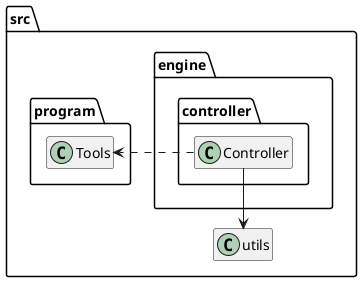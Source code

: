 @startuml

!startsub INTERNAL
package src.engine.controller {
    class src.engine.controller.Controller
}
!endsub

!startsub EXTERNAL
    src.engine.controller.Controller --> src.utils
    src.engine.controller.Controller .> src.program.Tools
!endsub

hide members

@enduml